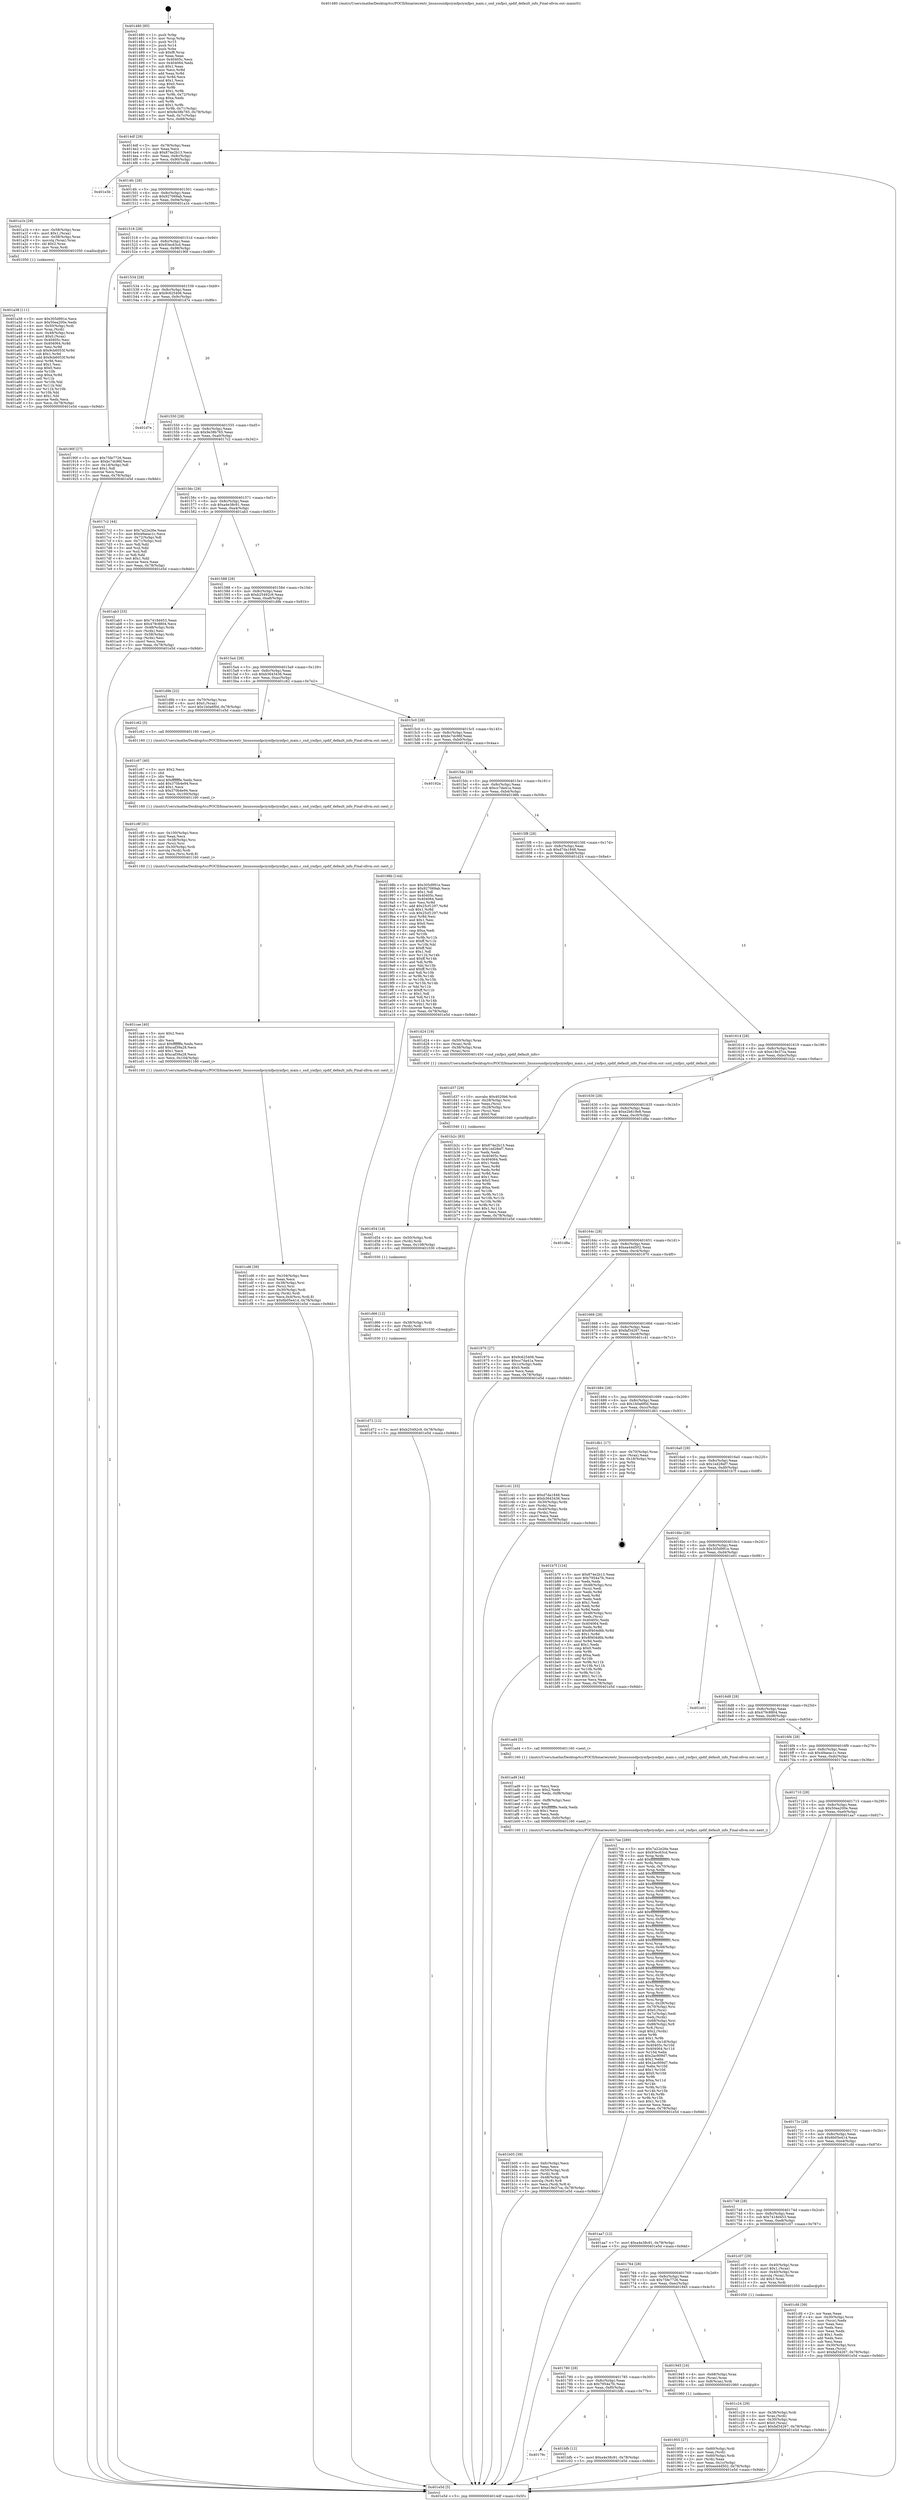 digraph "0x401480" {
  label = "0x401480 (/mnt/c/Users/mathe/Desktop/tcc/POCII/binaries/extr_linuxsoundpciymfpciymfpci_main.c_snd_ymfpci_spdif_default_info_Final-ollvm.out::main(0))"
  labelloc = "t"
  node[shape=record]

  Entry [label="",width=0.3,height=0.3,shape=circle,fillcolor=black,style=filled]
  "0x4014df" [label="{
     0x4014df [29]\l
     | [instrs]\l
     &nbsp;&nbsp;0x4014df \<+3\>: mov -0x78(%rbp),%eax\l
     &nbsp;&nbsp;0x4014e2 \<+2\>: mov %eax,%ecx\l
     &nbsp;&nbsp;0x4014e4 \<+6\>: sub $0x874e2b13,%ecx\l
     &nbsp;&nbsp;0x4014ea \<+6\>: mov %eax,-0x8c(%rbp)\l
     &nbsp;&nbsp;0x4014f0 \<+6\>: mov %ecx,-0x90(%rbp)\l
     &nbsp;&nbsp;0x4014f6 \<+6\>: je 0000000000401e3b \<main+0x9bb\>\l
  }"]
  "0x401e3b" [label="{
     0x401e3b\l
  }", style=dashed]
  "0x4014fc" [label="{
     0x4014fc [28]\l
     | [instrs]\l
     &nbsp;&nbsp;0x4014fc \<+5\>: jmp 0000000000401501 \<main+0x81\>\l
     &nbsp;&nbsp;0x401501 \<+6\>: mov -0x8c(%rbp),%eax\l
     &nbsp;&nbsp;0x401507 \<+5\>: sub $0x927069ab,%eax\l
     &nbsp;&nbsp;0x40150c \<+6\>: mov %eax,-0x94(%rbp)\l
     &nbsp;&nbsp;0x401512 \<+6\>: je 0000000000401a1b \<main+0x59b\>\l
  }"]
  Exit [label="",width=0.3,height=0.3,shape=circle,fillcolor=black,style=filled,peripheries=2]
  "0x401a1b" [label="{
     0x401a1b [29]\l
     | [instrs]\l
     &nbsp;&nbsp;0x401a1b \<+4\>: mov -0x58(%rbp),%rax\l
     &nbsp;&nbsp;0x401a1f \<+6\>: movl $0x1,(%rax)\l
     &nbsp;&nbsp;0x401a25 \<+4\>: mov -0x58(%rbp),%rax\l
     &nbsp;&nbsp;0x401a29 \<+3\>: movslq (%rax),%rax\l
     &nbsp;&nbsp;0x401a2c \<+4\>: shl $0x2,%rax\l
     &nbsp;&nbsp;0x401a30 \<+3\>: mov %rax,%rdi\l
     &nbsp;&nbsp;0x401a33 \<+5\>: call 0000000000401050 \<malloc@plt\>\l
     | [calls]\l
     &nbsp;&nbsp;0x401050 \{1\} (unknown)\l
  }"]
  "0x401518" [label="{
     0x401518 [28]\l
     | [instrs]\l
     &nbsp;&nbsp;0x401518 \<+5\>: jmp 000000000040151d \<main+0x9d\>\l
     &nbsp;&nbsp;0x40151d \<+6\>: mov -0x8c(%rbp),%eax\l
     &nbsp;&nbsp;0x401523 \<+5\>: sub $0x93ec63cd,%eax\l
     &nbsp;&nbsp;0x401528 \<+6\>: mov %eax,-0x98(%rbp)\l
     &nbsp;&nbsp;0x40152e \<+6\>: je 000000000040190f \<main+0x48f\>\l
  }"]
  "0x401d72" [label="{
     0x401d72 [12]\l
     | [instrs]\l
     &nbsp;&nbsp;0x401d72 \<+7\>: movl $0xb25492c9,-0x78(%rbp)\l
     &nbsp;&nbsp;0x401d79 \<+5\>: jmp 0000000000401e5d \<main+0x9dd\>\l
  }"]
  "0x40190f" [label="{
     0x40190f [27]\l
     | [instrs]\l
     &nbsp;&nbsp;0x40190f \<+5\>: mov $0x75fe7726,%eax\l
     &nbsp;&nbsp;0x401914 \<+5\>: mov $0xbc7dc96f,%ecx\l
     &nbsp;&nbsp;0x401919 \<+3\>: mov -0x1d(%rbp),%dl\l
     &nbsp;&nbsp;0x40191c \<+3\>: test $0x1,%dl\l
     &nbsp;&nbsp;0x40191f \<+3\>: cmovne %ecx,%eax\l
     &nbsp;&nbsp;0x401922 \<+3\>: mov %eax,-0x78(%rbp)\l
     &nbsp;&nbsp;0x401925 \<+5\>: jmp 0000000000401e5d \<main+0x9dd\>\l
  }"]
  "0x401534" [label="{
     0x401534 [28]\l
     | [instrs]\l
     &nbsp;&nbsp;0x401534 \<+5\>: jmp 0000000000401539 \<main+0xb9\>\l
     &nbsp;&nbsp;0x401539 \<+6\>: mov -0x8c(%rbp),%eax\l
     &nbsp;&nbsp;0x40153f \<+5\>: sub $0x9c625406,%eax\l
     &nbsp;&nbsp;0x401544 \<+6\>: mov %eax,-0x9c(%rbp)\l
     &nbsp;&nbsp;0x40154a \<+6\>: je 0000000000401d7e \<main+0x8fe\>\l
  }"]
  "0x401d66" [label="{
     0x401d66 [12]\l
     | [instrs]\l
     &nbsp;&nbsp;0x401d66 \<+4\>: mov -0x38(%rbp),%rdi\l
     &nbsp;&nbsp;0x401d6a \<+3\>: mov (%rdi),%rdi\l
     &nbsp;&nbsp;0x401d6d \<+5\>: call 0000000000401030 \<free@plt\>\l
     | [calls]\l
     &nbsp;&nbsp;0x401030 \{1\} (unknown)\l
  }"]
  "0x401d7e" [label="{
     0x401d7e\l
  }", style=dashed]
  "0x401550" [label="{
     0x401550 [28]\l
     | [instrs]\l
     &nbsp;&nbsp;0x401550 \<+5\>: jmp 0000000000401555 \<main+0xd5\>\l
     &nbsp;&nbsp;0x401555 \<+6\>: mov -0x8c(%rbp),%eax\l
     &nbsp;&nbsp;0x40155b \<+5\>: sub $0x9e38b765,%eax\l
     &nbsp;&nbsp;0x401560 \<+6\>: mov %eax,-0xa0(%rbp)\l
     &nbsp;&nbsp;0x401566 \<+6\>: je 00000000004017c2 \<main+0x342\>\l
  }"]
  "0x401d54" [label="{
     0x401d54 [18]\l
     | [instrs]\l
     &nbsp;&nbsp;0x401d54 \<+4\>: mov -0x50(%rbp),%rdi\l
     &nbsp;&nbsp;0x401d58 \<+3\>: mov (%rdi),%rdi\l
     &nbsp;&nbsp;0x401d5b \<+6\>: mov %eax,-0x108(%rbp)\l
     &nbsp;&nbsp;0x401d61 \<+5\>: call 0000000000401030 \<free@plt\>\l
     | [calls]\l
     &nbsp;&nbsp;0x401030 \{1\} (unknown)\l
  }"]
  "0x4017c2" [label="{
     0x4017c2 [44]\l
     | [instrs]\l
     &nbsp;&nbsp;0x4017c2 \<+5\>: mov $0x7a22e26e,%eax\l
     &nbsp;&nbsp;0x4017c7 \<+5\>: mov $0x49aeac1c,%ecx\l
     &nbsp;&nbsp;0x4017cc \<+3\>: mov -0x72(%rbp),%dl\l
     &nbsp;&nbsp;0x4017cf \<+4\>: mov -0x71(%rbp),%sil\l
     &nbsp;&nbsp;0x4017d3 \<+3\>: mov %dl,%dil\l
     &nbsp;&nbsp;0x4017d6 \<+3\>: and %sil,%dil\l
     &nbsp;&nbsp;0x4017d9 \<+3\>: xor %sil,%dl\l
     &nbsp;&nbsp;0x4017dc \<+3\>: or %dl,%dil\l
     &nbsp;&nbsp;0x4017df \<+4\>: test $0x1,%dil\l
     &nbsp;&nbsp;0x4017e3 \<+3\>: cmovne %ecx,%eax\l
     &nbsp;&nbsp;0x4017e6 \<+3\>: mov %eax,-0x78(%rbp)\l
     &nbsp;&nbsp;0x4017e9 \<+5\>: jmp 0000000000401e5d \<main+0x9dd\>\l
  }"]
  "0x40156c" [label="{
     0x40156c [28]\l
     | [instrs]\l
     &nbsp;&nbsp;0x40156c \<+5\>: jmp 0000000000401571 \<main+0xf1\>\l
     &nbsp;&nbsp;0x401571 \<+6\>: mov -0x8c(%rbp),%eax\l
     &nbsp;&nbsp;0x401577 \<+5\>: sub $0xa4e38c91,%eax\l
     &nbsp;&nbsp;0x40157c \<+6\>: mov %eax,-0xa4(%rbp)\l
     &nbsp;&nbsp;0x401582 \<+6\>: je 0000000000401ab3 \<main+0x633\>\l
  }"]
  "0x401e5d" [label="{
     0x401e5d [5]\l
     | [instrs]\l
     &nbsp;&nbsp;0x401e5d \<+5\>: jmp 00000000004014df \<main+0x5f\>\l
  }"]
  "0x401480" [label="{
     0x401480 [95]\l
     | [instrs]\l
     &nbsp;&nbsp;0x401480 \<+1\>: push %rbp\l
     &nbsp;&nbsp;0x401481 \<+3\>: mov %rsp,%rbp\l
     &nbsp;&nbsp;0x401484 \<+2\>: push %r15\l
     &nbsp;&nbsp;0x401486 \<+2\>: push %r14\l
     &nbsp;&nbsp;0x401488 \<+1\>: push %rbx\l
     &nbsp;&nbsp;0x401489 \<+7\>: sub $0xf8,%rsp\l
     &nbsp;&nbsp;0x401490 \<+2\>: xor %eax,%eax\l
     &nbsp;&nbsp;0x401492 \<+7\>: mov 0x40405c,%ecx\l
     &nbsp;&nbsp;0x401499 \<+7\>: mov 0x404064,%edx\l
     &nbsp;&nbsp;0x4014a0 \<+3\>: sub $0x1,%eax\l
     &nbsp;&nbsp;0x4014a3 \<+3\>: mov %ecx,%r8d\l
     &nbsp;&nbsp;0x4014a6 \<+3\>: add %eax,%r8d\l
     &nbsp;&nbsp;0x4014a9 \<+4\>: imul %r8d,%ecx\l
     &nbsp;&nbsp;0x4014ad \<+3\>: and $0x1,%ecx\l
     &nbsp;&nbsp;0x4014b0 \<+3\>: cmp $0x0,%ecx\l
     &nbsp;&nbsp;0x4014b3 \<+4\>: sete %r9b\l
     &nbsp;&nbsp;0x4014b7 \<+4\>: and $0x1,%r9b\l
     &nbsp;&nbsp;0x4014bb \<+4\>: mov %r9b,-0x72(%rbp)\l
     &nbsp;&nbsp;0x4014bf \<+3\>: cmp $0xa,%edx\l
     &nbsp;&nbsp;0x4014c2 \<+4\>: setl %r9b\l
     &nbsp;&nbsp;0x4014c6 \<+4\>: and $0x1,%r9b\l
     &nbsp;&nbsp;0x4014ca \<+4\>: mov %r9b,-0x71(%rbp)\l
     &nbsp;&nbsp;0x4014ce \<+7\>: movl $0x9e38b765,-0x78(%rbp)\l
     &nbsp;&nbsp;0x4014d5 \<+3\>: mov %edi,-0x7c(%rbp)\l
     &nbsp;&nbsp;0x4014d8 \<+7\>: mov %rsi,-0x88(%rbp)\l
  }"]
  "0x401d37" [label="{
     0x401d37 [29]\l
     | [instrs]\l
     &nbsp;&nbsp;0x401d37 \<+10\>: movabs $0x4020b6,%rdi\l
     &nbsp;&nbsp;0x401d41 \<+4\>: mov -0x28(%rbp),%rsi\l
     &nbsp;&nbsp;0x401d45 \<+2\>: mov %eax,(%rsi)\l
     &nbsp;&nbsp;0x401d47 \<+4\>: mov -0x28(%rbp),%rsi\l
     &nbsp;&nbsp;0x401d4b \<+2\>: mov (%rsi),%esi\l
     &nbsp;&nbsp;0x401d4d \<+2\>: mov $0x0,%al\l
     &nbsp;&nbsp;0x401d4f \<+5\>: call 0000000000401040 \<printf@plt\>\l
     | [calls]\l
     &nbsp;&nbsp;0x401040 \{1\} (unknown)\l
  }"]
  "0x401ab3" [label="{
     0x401ab3 [33]\l
     | [instrs]\l
     &nbsp;&nbsp;0x401ab3 \<+5\>: mov $0x7418d453,%eax\l
     &nbsp;&nbsp;0x401ab8 \<+5\>: mov $0x479c8804,%ecx\l
     &nbsp;&nbsp;0x401abd \<+4\>: mov -0x48(%rbp),%rdx\l
     &nbsp;&nbsp;0x401ac1 \<+2\>: mov (%rdx),%esi\l
     &nbsp;&nbsp;0x401ac3 \<+4\>: mov -0x58(%rbp),%rdx\l
     &nbsp;&nbsp;0x401ac7 \<+2\>: cmp (%rdx),%esi\l
     &nbsp;&nbsp;0x401ac9 \<+3\>: cmovl %ecx,%eax\l
     &nbsp;&nbsp;0x401acc \<+3\>: mov %eax,-0x78(%rbp)\l
     &nbsp;&nbsp;0x401acf \<+5\>: jmp 0000000000401e5d \<main+0x9dd\>\l
  }"]
  "0x401588" [label="{
     0x401588 [28]\l
     | [instrs]\l
     &nbsp;&nbsp;0x401588 \<+5\>: jmp 000000000040158d \<main+0x10d\>\l
     &nbsp;&nbsp;0x40158d \<+6\>: mov -0x8c(%rbp),%eax\l
     &nbsp;&nbsp;0x401593 \<+5\>: sub $0xb25492c9,%eax\l
     &nbsp;&nbsp;0x401598 \<+6\>: mov %eax,-0xa8(%rbp)\l
     &nbsp;&nbsp;0x40159e \<+6\>: je 0000000000401d9b \<main+0x91b\>\l
  }"]
  "0x401cd6" [label="{
     0x401cd6 [39]\l
     | [instrs]\l
     &nbsp;&nbsp;0x401cd6 \<+6\>: mov -0x104(%rbp),%ecx\l
     &nbsp;&nbsp;0x401cdc \<+3\>: imul %eax,%ecx\l
     &nbsp;&nbsp;0x401cdf \<+4\>: mov -0x38(%rbp),%rsi\l
     &nbsp;&nbsp;0x401ce3 \<+3\>: mov (%rsi),%rsi\l
     &nbsp;&nbsp;0x401ce6 \<+4\>: mov -0x30(%rbp),%rdi\l
     &nbsp;&nbsp;0x401cea \<+3\>: movslq (%rdi),%rdi\l
     &nbsp;&nbsp;0x401ced \<+4\>: mov %ecx,0x4(%rsi,%rdi,8)\l
     &nbsp;&nbsp;0x401cf1 \<+7\>: movl $0x6b05e414,-0x78(%rbp)\l
     &nbsp;&nbsp;0x401cf8 \<+5\>: jmp 0000000000401e5d \<main+0x9dd\>\l
  }"]
  "0x401d9b" [label="{
     0x401d9b [22]\l
     | [instrs]\l
     &nbsp;&nbsp;0x401d9b \<+4\>: mov -0x70(%rbp),%rax\l
     &nbsp;&nbsp;0x401d9f \<+6\>: movl $0x0,(%rax)\l
     &nbsp;&nbsp;0x401da5 \<+7\>: movl $0x1b0a6f0d,-0x78(%rbp)\l
     &nbsp;&nbsp;0x401dac \<+5\>: jmp 0000000000401e5d \<main+0x9dd\>\l
  }"]
  "0x4015a4" [label="{
     0x4015a4 [28]\l
     | [instrs]\l
     &nbsp;&nbsp;0x4015a4 \<+5\>: jmp 00000000004015a9 \<main+0x129\>\l
     &nbsp;&nbsp;0x4015a9 \<+6\>: mov -0x8c(%rbp),%eax\l
     &nbsp;&nbsp;0x4015af \<+5\>: sub $0xb3643436,%eax\l
     &nbsp;&nbsp;0x4015b4 \<+6\>: mov %eax,-0xac(%rbp)\l
     &nbsp;&nbsp;0x4015ba \<+6\>: je 0000000000401c62 \<main+0x7e2\>\l
  }"]
  "0x401cae" [label="{
     0x401cae [40]\l
     | [instrs]\l
     &nbsp;&nbsp;0x401cae \<+5\>: mov $0x2,%ecx\l
     &nbsp;&nbsp;0x401cb3 \<+1\>: cltd\l
     &nbsp;&nbsp;0x401cb4 \<+2\>: idiv %ecx\l
     &nbsp;&nbsp;0x401cb6 \<+6\>: imul $0xfffffffe,%edx,%ecx\l
     &nbsp;&nbsp;0x401cbc \<+6\>: add $0xcaf39a28,%ecx\l
     &nbsp;&nbsp;0x401cc2 \<+3\>: add $0x1,%ecx\l
     &nbsp;&nbsp;0x401cc5 \<+6\>: sub $0xcaf39a28,%ecx\l
     &nbsp;&nbsp;0x401ccb \<+6\>: mov %ecx,-0x104(%rbp)\l
     &nbsp;&nbsp;0x401cd1 \<+5\>: call 0000000000401160 \<next_i\>\l
     | [calls]\l
     &nbsp;&nbsp;0x401160 \{1\} (/mnt/c/Users/mathe/Desktop/tcc/POCII/binaries/extr_linuxsoundpciymfpciymfpci_main.c_snd_ymfpci_spdif_default_info_Final-ollvm.out::next_i)\l
  }"]
  "0x401c62" [label="{
     0x401c62 [5]\l
     | [instrs]\l
     &nbsp;&nbsp;0x401c62 \<+5\>: call 0000000000401160 \<next_i\>\l
     | [calls]\l
     &nbsp;&nbsp;0x401160 \{1\} (/mnt/c/Users/mathe/Desktop/tcc/POCII/binaries/extr_linuxsoundpciymfpciymfpci_main.c_snd_ymfpci_spdif_default_info_Final-ollvm.out::next_i)\l
  }"]
  "0x4015c0" [label="{
     0x4015c0 [28]\l
     | [instrs]\l
     &nbsp;&nbsp;0x4015c0 \<+5\>: jmp 00000000004015c5 \<main+0x145\>\l
     &nbsp;&nbsp;0x4015c5 \<+6\>: mov -0x8c(%rbp),%eax\l
     &nbsp;&nbsp;0x4015cb \<+5\>: sub $0xbc7dc96f,%eax\l
     &nbsp;&nbsp;0x4015d0 \<+6\>: mov %eax,-0xb0(%rbp)\l
     &nbsp;&nbsp;0x4015d6 \<+6\>: je 000000000040192a \<main+0x4aa\>\l
  }"]
  "0x401c8f" [label="{
     0x401c8f [31]\l
     | [instrs]\l
     &nbsp;&nbsp;0x401c8f \<+6\>: mov -0x100(%rbp),%ecx\l
     &nbsp;&nbsp;0x401c95 \<+3\>: imul %eax,%ecx\l
     &nbsp;&nbsp;0x401c98 \<+4\>: mov -0x38(%rbp),%rsi\l
     &nbsp;&nbsp;0x401c9c \<+3\>: mov (%rsi),%rsi\l
     &nbsp;&nbsp;0x401c9f \<+4\>: mov -0x30(%rbp),%rdi\l
     &nbsp;&nbsp;0x401ca3 \<+3\>: movslq (%rdi),%rdi\l
     &nbsp;&nbsp;0x401ca6 \<+3\>: mov %ecx,(%rsi,%rdi,8)\l
     &nbsp;&nbsp;0x401ca9 \<+5\>: call 0000000000401160 \<next_i\>\l
     | [calls]\l
     &nbsp;&nbsp;0x401160 \{1\} (/mnt/c/Users/mathe/Desktop/tcc/POCII/binaries/extr_linuxsoundpciymfpciymfpci_main.c_snd_ymfpci_spdif_default_info_Final-ollvm.out::next_i)\l
  }"]
  "0x40192a" [label="{
     0x40192a\l
  }", style=dashed]
  "0x4015dc" [label="{
     0x4015dc [28]\l
     | [instrs]\l
     &nbsp;&nbsp;0x4015dc \<+5\>: jmp 00000000004015e1 \<main+0x161\>\l
     &nbsp;&nbsp;0x4015e1 \<+6\>: mov -0x8c(%rbp),%eax\l
     &nbsp;&nbsp;0x4015e7 \<+5\>: sub $0xcc7da41a,%eax\l
     &nbsp;&nbsp;0x4015ec \<+6\>: mov %eax,-0xb4(%rbp)\l
     &nbsp;&nbsp;0x4015f2 \<+6\>: je 000000000040198b \<main+0x50b\>\l
  }"]
  "0x401c67" [label="{
     0x401c67 [40]\l
     | [instrs]\l
     &nbsp;&nbsp;0x401c67 \<+5\>: mov $0x2,%ecx\l
     &nbsp;&nbsp;0x401c6c \<+1\>: cltd\l
     &nbsp;&nbsp;0x401c6d \<+2\>: idiv %ecx\l
     &nbsp;&nbsp;0x401c6f \<+6\>: imul $0xfffffffe,%edx,%ecx\l
     &nbsp;&nbsp;0x401c75 \<+6\>: add $0x370b4e94,%ecx\l
     &nbsp;&nbsp;0x401c7b \<+3\>: add $0x1,%ecx\l
     &nbsp;&nbsp;0x401c7e \<+6\>: sub $0x370b4e94,%ecx\l
     &nbsp;&nbsp;0x401c84 \<+6\>: mov %ecx,-0x100(%rbp)\l
     &nbsp;&nbsp;0x401c8a \<+5\>: call 0000000000401160 \<next_i\>\l
     | [calls]\l
     &nbsp;&nbsp;0x401160 \{1\} (/mnt/c/Users/mathe/Desktop/tcc/POCII/binaries/extr_linuxsoundpciymfpciymfpci_main.c_snd_ymfpci_spdif_default_info_Final-ollvm.out::next_i)\l
  }"]
  "0x40198b" [label="{
     0x40198b [144]\l
     | [instrs]\l
     &nbsp;&nbsp;0x40198b \<+5\>: mov $0x305d991e,%eax\l
     &nbsp;&nbsp;0x401990 \<+5\>: mov $0x927069ab,%ecx\l
     &nbsp;&nbsp;0x401995 \<+2\>: mov $0x1,%dl\l
     &nbsp;&nbsp;0x401997 \<+7\>: mov 0x40405c,%esi\l
     &nbsp;&nbsp;0x40199e \<+7\>: mov 0x404064,%edi\l
     &nbsp;&nbsp;0x4019a5 \<+3\>: mov %esi,%r8d\l
     &nbsp;&nbsp;0x4019a8 \<+7\>: add $0x25cf1297,%r8d\l
     &nbsp;&nbsp;0x4019af \<+4\>: sub $0x1,%r8d\l
     &nbsp;&nbsp;0x4019b3 \<+7\>: sub $0x25cf1297,%r8d\l
     &nbsp;&nbsp;0x4019ba \<+4\>: imul %r8d,%esi\l
     &nbsp;&nbsp;0x4019be \<+3\>: and $0x1,%esi\l
     &nbsp;&nbsp;0x4019c1 \<+3\>: cmp $0x0,%esi\l
     &nbsp;&nbsp;0x4019c4 \<+4\>: sete %r9b\l
     &nbsp;&nbsp;0x4019c8 \<+3\>: cmp $0xa,%edi\l
     &nbsp;&nbsp;0x4019cb \<+4\>: setl %r10b\l
     &nbsp;&nbsp;0x4019cf \<+3\>: mov %r9b,%r11b\l
     &nbsp;&nbsp;0x4019d2 \<+4\>: xor $0xff,%r11b\l
     &nbsp;&nbsp;0x4019d6 \<+3\>: mov %r10b,%bl\l
     &nbsp;&nbsp;0x4019d9 \<+3\>: xor $0xff,%bl\l
     &nbsp;&nbsp;0x4019dc \<+3\>: xor $0x1,%dl\l
     &nbsp;&nbsp;0x4019df \<+3\>: mov %r11b,%r14b\l
     &nbsp;&nbsp;0x4019e2 \<+4\>: and $0xff,%r14b\l
     &nbsp;&nbsp;0x4019e6 \<+3\>: and %dl,%r9b\l
     &nbsp;&nbsp;0x4019e9 \<+3\>: mov %bl,%r15b\l
     &nbsp;&nbsp;0x4019ec \<+4\>: and $0xff,%r15b\l
     &nbsp;&nbsp;0x4019f0 \<+3\>: and %dl,%r10b\l
     &nbsp;&nbsp;0x4019f3 \<+3\>: or %r9b,%r14b\l
     &nbsp;&nbsp;0x4019f6 \<+3\>: or %r10b,%r15b\l
     &nbsp;&nbsp;0x4019f9 \<+3\>: xor %r15b,%r14b\l
     &nbsp;&nbsp;0x4019fc \<+3\>: or %bl,%r11b\l
     &nbsp;&nbsp;0x4019ff \<+4\>: xor $0xff,%r11b\l
     &nbsp;&nbsp;0x401a03 \<+3\>: or $0x1,%dl\l
     &nbsp;&nbsp;0x401a06 \<+3\>: and %dl,%r11b\l
     &nbsp;&nbsp;0x401a09 \<+3\>: or %r11b,%r14b\l
     &nbsp;&nbsp;0x401a0c \<+4\>: test $0x1,%r14b\l
     &nbsp;&nbsp;0x401a10 \<+3\>: cmovne %ecx,%eax\l
     &nbsp;&nbsp;0x401a13 \<+3\>: mov %eax,-0x78(%rbp)\l
     &nbsp;&nbsp;0x401a16 \<+5\>: jmp 0000000000401e5d \<main+0x9dd\>\l
  }"]
  "0x4015f8" [label="{
     0x4015f8 [28]\l
     | [instrs]\l
     &nbsp;&nbsp;0x4015f8 \<+5\>: jmp 00000000004015fd \<main+0x17d\>\l
     &nbsp;&nbsp;0x4015fd \<+6\>: mov -0x8c(%rbp),%eax\l
     &nbsp;&nbsp;0x401603 \<+5\>: sub $0xd7da1848,%eax\l
     &nbsp;&nbsp;0x401608 \<+6\>: mov %eax,-0xb8(%rbp)\l
     &nbsp;&nbsp;0x40160e \<+6\>: je 0000000000401d24 \<main+0x8a4\>\l
  }"]
  "0x401c24" [label="{
     0x401c24 [29]\l
     | [instrs]\l
     &nbsp;&nbsp;0x401c24 \<+4\>: mov -0x38(%rbp),%rdi\l
     &nbsp;&nbsp;0x401c28 \<+3\>: mov %rax,(%rdi)\l
     &nbsp;&nbsp;0x401c2b \<+4\>: mov -0x30(%rbp),%rax\l
     &nbsp;&nbsp;0x401c2f \<+6\>: movl $0x0,(%rax)\l
     &nbsp;&nbsp;0x401c35 \<+7\>: movl $0xfaf34267,-0x78(%rbp)\l
     &nbsp;&nbsp;0x401c3c \<+5\>: jmp 0000000000401e5d \<main+0x9dd\>\l
  }"]
  "0x401d24" [label="{
     0x401d24 [19]\l
     | [instrs]\l
     &nbsp;&nbsp;0x401d24 \<+4\>: mov -0x50(%rbp),%rax\l
     &nbsp;&nbsp;0x401d28 \<+3\>: mov (%rax),%rdi\l
     &nbsp;&nbsp;0x401d2b \<+4\>: mov -0x38(%rbp),%rax\l
     &nbsp;&nbsp;0x401d2f \<+3\>: mov (%rax),%rsi\l
     &nbsp;&nbsp;0x401d32 \<+5\>: call 0000000000401450 \<snd_ymfpci_spdif_default_info\>\l
     | [calls]\l
     &nbsp;&nbsp;0x401450 \{1\} (/mnt/c/Users/mathe/Desktop/tcc/POCII/binaries/extr_linuxsoundpciymfpciymfpci_main.c_snd_ymfpci_spdif_default_info_Final-ollvm.out::snd_ymfpci_spdif_default_info)\l
  }"]
  "0x401614" [label="{
     0x401614 [28]\l
     | [instrs]\l
     &nbsp;&nbsp;0x401614 \<+5\>: jmp 0000000000401619 \<main+0x199\>\l
     &nbsp;&nbsp;0x401619 \<+6\>: mov -0x8c(%rbp),%eax\l
     &nbsp;&nbsp;0x40161f \<+5\>: sub $0xe19e37ca,%eax\l
     &nbsp;&nbsp;0x401624 \<+6\>: mov %eax,-0xbc(%rbp)\l
     &nbsp;&nbsp;0x40162a \<+6\>: je 0000000000401b2c \<main+0x6ac\>\l
  }"]
  "0x40179c" [label="{
     0x40179c\l
  }", style=dashed]
  "0x401b2c" [label="{
     0x401b2c [83]\l
     | [instrs]\l
     &nbsp;&nbsp;0x401b2c \<+5\>: mov $0x874e2b13,%eax\l
     &nbsp;&nbsp;0x401b31 \<+5\>: mov $0x1ed28ef7,%ecx\l
     &nbsp;&nbsp;0x401b36 \<+2\>: xor %edx,%edx\l
     &nbsp;&nbsp;0x401b38 \<+7\>: mov 0x40405c,%esi\l
     &nbsp;&nbsp;0x401b3f \<+7\>: mov 0x404064,%edi\l
     &nbsp;&nbsp;0x401b46 \<+3\>: sub $0x1,%edx\l
     &nbsp;&nbsp;0x401b49 \<+3\>: mov %esi,%r8d\l
     &nbsp;&nbsp;0x401b4c \<+3\>: add %edx,%r8d\l
     &nbsp;&nbsp;0x401b4f \<+4\>: imul %r8d,%esi\l
     &nbsp;&nbsp;0x401b53 \<+3\>: and $0x1,%esi\l
     &nbsp;&nbsp;0x401b56 \<+3\>: cmp $0x0,%esi\l
     &nbsp;&nbsp;0x401b59 \<+4\>: sete %r9b\l
     &nbsp;&nbsp;0x401b5d \<+3\>: cmp $0xa,%edi\l
     &nbsp;&nbsp;0x401b60 \<+4\>: setl %r10b\l
     &nbsp;&nbsp;0x401b64 \<+3\>: mov %r9b,%r11b\l
     &nbsp;&nbsp;0x401b67 \<+3\>: and %r10b,%r11b\l
     &nbsp;&nbsp;0x401b6a \<+3\>: xor %r10b,%r9b\l
     &nbsp;&nbsp;0x401b6d \<+3\>: or %r9b,%r11b\l
     &nbsp;&nbsp;0x401b70 \<+4\>: test $0x1,%r11b\l
     &nbsp;&nbsp;0x401b74 \<+3\>: cmovne %ecx,%eax\l
     &nbsp;&nbsp;0x401b77 \<+3\>: mov %eax,-0x78(%rbp)\l
     &nbsp;&nbsp;0x401b7a \<+5\>: jmp 0000000000401e5d \<main+0x9dd\>\l
  }"]
  "0x401630" [label="{
     0x401630 [28]\l
     | [instrs]\l
     &nbsp;&nbsp;0x401630 \<+5\>: jmp 0000000000401635 \<main+0x1b5\>\l
     &nbsp;&nbsp;0x401635 \<+6\>: mov -0x8c(%rbp),%eax\l
     &nbsp;&nbsp;0x40163b \<+5\>: sub $0xe2b619e8,%eax\l
     &nbsp;&nbsp;0x401640 \<+6\>: mov %eax,-0xc0(%rbp)\l
     &nbsp;&nbsp;0x401646 \<+6\>: je 0000000000401d8a \<main+0x90a\>\l
  }"]
  "0x401bfb" [label="{
     0x401bfb [12]\l
     | [instrs]\l
     &nbsp;&nbsp;0x401bfb \<+7\>: movl $0xa4e38c91,-0x78(%rbp)\l
     &nbsp;&nbsp;0x401c02 \<+5\>: jmp 0000000000401e5d \<main+0x9dd\>\l
  }"]
  "0x401d8a" [label="{
     0x401d8a\l
  }", style=dashed]
  "0x40164c" [label="{
     0x40164c [28]\l
     | [instrs]\l
     &nbsp;&nbsp;0x40164c \<+5\>: jmp 0000000000401651 \<main+0x1d1\>\l
     &nbsp;&nbsp;0x401651 \<+6\>: mov -0x8c(%rbp),%eax\l
     &nbsp;&nbsp;0x401657 \<+5\>: sub $0xea44d502,%eax\l
     &nbsp;&nbsp;0x40165c \<+6\>: mov %eax,-0xc4(%rbp)\l
     &nbsp;&nbsp;0x401662 \<+6\>: je 0000000000401970 \<main+0x4f0\>\l
  }"]
  "0x401b05" [label="{
     0x401b05 [39]\l
     | [instrs]\l
     &nbsp;&nbsp;0x401b05 \<+6\>: mov -0xfc(%rbp),%ecx\l
     &nbsp;&nbsp;0x401b0b \<+3\>: imul %eax,%ecx\l
     &nbsp;&nbsp;0x401b0e \<+4\>: mov -0x50(%rbp),%rdi\l
     &nbsp;&nbsp;0x401b12 \<+3\>: mov (%rdi),%rdi\l
     &nbsp;&nbsp;0x401b15 \<+4\>: mov -0x48(%rbp),%r8\l
     &nbsp;&nbsp;0x401b19 \<+3\>: movslq (%r8),%r8\l
     &nbsp;&nbsp;0x401b1c \<+4\>: mov %ecx,(%rdi,%r8,4)\l
     &nbsp;&nbsp;0x401b20 \<+7\>: movl $0xe19e37ca,-0x78(%rbp)\l
     &nbsp;&nbsp;0x401b27 \<+5\>: jmp 0000000000401e5d \<main+0x9dd\>\l
  }"]
  "0x401970" [label="{
     0x401970 [27]\l
     | [instrs]\l
     &nbsp;&nbsp;0x401970 \<+5\>: mov $0x9c625406,%eax\l
     &nbsp;&nbsp;0x401975 \<+5\>: mov $0xcc7da41a,%ecx\l
     &nbsp;&nbsp;0x40197a \<+3\>: mov -0x1c(%rbp),%edx\l
     &nbsp;&nbsp;0x40197d \<+3\>: cmp $0x0,%edx\l
     &nbsp;&nbsp;0x401980 \<+3\>: cmove %ecx,%eax\l
     &nbsp;&nbsp;0x401983 \<+3\>: mov %eax,-0x78(%rbp)\l
     &nbsp;&nbsp;0x401986 \<+5\>: jmp 0000000000401e5d \<main+0x9dd\>\l
  }"]
  "0x401668" [label="{
     0x401668 [28]\l
     | [instrs]\l
     &nbsp;&nbsp;0x401668 \<+5\>: jmp 000000000040166d \<main+0x1ed\>\l
     &nbsp;&nbsp;0x40166d \<+6\>: mov -0x8c(%rbp),%eax\l
     &nbsp;&nbsp;0x401673 \<+5\>: sub $0xfaf34267,%eax\l
     &nbsp;&nbsp;0x401678 \<+6\>: mov %eax,-0xc8(%rbp)\l
     &nbsp;&nbsp;0x40167e \<+6\>: je 0000000000401c41 \<main+0x7c1\>\l
  }"]
  "0x401ad9" [label="{
     0x401ad9 [44]\l
     | [instrs]\l
     &nbsp;&nbsp;0x401ad9 \<+2\>: xor %ecx,%ecx\l
     &nbsp;&nbsp;0x401adb \<+5\>: mov $0x2,%edx\l
     &nbsp;&nbsp;0x401ae0 \<+6\>: mov %edx,-0xf8(%rbp)\l
     &nbsp;&nbsp;0x401ae6 \<+1\>: cltd\l
     &nbsp;&nbsp;0x401ae7 \<+6\>: mov -0xf8(%rbp),%esi\l
     &nbsp;&nbsp;0x401aed \<+2\>: idiv %esi\l
     &nbsp;&nbsp;0x401aef \<+6\>: imul $0xfffffffe,%edx,%edx\l
     &nbsp;&nbsp;0x401af5 \<+3\>: sub $0x1,%ecx\l
     &nbsp;&nbsp;0x401af8 \<+2\>: sub %ecx,%edx\l
     &nbsp;&nbsp;0x401afa \<+6\>: mov %edx,-0xfc(%rbp)\l
     &nbsp;&nbsp;0x401b00 \<+5\>: call 0000000000401160 \<next_i\>\l
     | [calls]\l
     &nbsp;&nbsp;0x401160 \{1\} (/mnt/c/Users/mathe/Desktop/tcc/POCII/binaries/extr_linuxsoundpciymfpciymfpci_main.c_snd_ymfpci_spdif_default_info_Final-ollvm.out::next_i)\l
  }"]
  "0x401c41" [label="{
     0x401c41 [33]\l
     | [instrs]\l
     &nbsp;&nbsp;0x401c41 \<+5\>: mov $0xd7da1848,%eax\l
     &nbsp;&nbsp;0x401c46 \<+5\>: mov $0xb3643436,%ecx\l
     &nbsp;&nbsp;0x401c4b \<+4\>: mov -0x30(%rbp),%rdx\l
     &nbsp;&nbsp;0x401c4f \<+2\>: mov (%rdx),%esi\l
     &nbsp;&nbsp;0x401c51 \<+4\>: mov -0x40(%rbp),%rdx\l
     &nbsp;&nbsp;0x401c55 \<+2\>: cmp (%rdx),%esi\l
     &nbsp;&nbsp;0x401c57 \<+3\>: cmovl %ecx,%eax\l
     &nbsp;&nbsp;0x401c5a \<+3\>: mov %eax,-0x78(%rbp)\l
     &nbsp;&nbsp;0x401c5d \<+5\>: jmp 0000000000401e5d \<main+0x9dd\>\l
  }"]
  "0x401684" [label="{
     0x401684 [28]\l
     | [instrs]\l
     &nbsp;&nbsp;0x401684 \<+5\>: jmp 0000000000401689 \<main+0x209\>\l
     &nbsp;&nbsp;0x401689 \<+6\>: mov -0x8c(%rbp),%eax\l
     &nbsp;&nbsp;0x40168f \<+5\>: sub $0x1b0a6f0d,%eax\l
     &nbsp;&nbsp;0x401694 \<+6\>: mov %eax,-0xcc(%rbp)\l
     &nbsp;&nbsp;0x40169a \<+6\>: je 0000000000401db1 \<main+0x931\>\l
  }"]
  "0x401a38" [label="{
     0x401a38 [111]\l
     | [instrs]\l
     &nbsp;&nbsp;0x401a38 \<+5\>: mov $0x305d991e,%ecx\l
     &nbsp;&nbsp;0x401a3d \<+5\>: mov $0x50ea200e,%edx\l
     &nbsp;&nbsp;0x401a42 \<+4\>: mov -0x50(%rbp),%rdi\l
     &nbsp;&nbsp;0x401a46 \<+3\>: mov %rax,(%rdi)\l
     &nbsp;&nbsp;0x401a49 \<+4\>: mov -0x48(%rbp),%rax\l
     &nbsp;&nbsp;0x401a4d \<+6\>: movl $0x0,(%rax)\l
     &nbsp;&nbsp;0x401a53 \<+7\>: mov 0x40405c,%esi\l
     &nbsp;&nbsp;0x401a5a \<+8\>: mov 0x404064,%r8d\l
     &nbsp;&nbsp;0x401a62 \<+3\>: mov %esi,%r9d\l
     &nbsp;&nbsp;0x401a65 \<+7\>: sub $0x9cb6053f,%r9d\l
     &nbsp;&nbsp;0x401a6c \<+4\>: sub $0x1,%r9d\l
     &nbsp;&nbsp;0x401a70 \<+7\>: add $0x9cb6053f,%r9d\l
     &nbsp;&nbsp;0x401a77 \<+4\>: imul %r9d,%esi\l
     &nbsp;&nbsp;0x401a7b \<+3\>: and $0x1,%esi\l
     &nbsp;&nbsp;0x401a7e \<+3\>: cmp $0x0,%esi\l
     &nbsp;&nbsp;0x401a81 \<+4\>: sete %r10b\l
     &nbsp;&nbsp;0x401a85 \<+4\>: cmp $0xa,%r8d\l
     &nbsp;&nbsp;0x401a89 \<+4\>: setl %r11b\l
     &nbsp;&nbsp;0x401a8d \<+3\>: mov %r10b,%bl\l
     &nbsp;&nbsp;0x401a90 \<+3\>: and %r11b,%bl\l
     &nbsp;&nbsp;0x401a93 \<+3\>: xor %r11b,%r10b\l
     &nbsp;&nbsp;0x401a96 \<+3\>: or %r10b,%bl\l
     &nbsp;&nbsp;0x401a99 \<+3\>: test $0x1,%bl\l
     &nbsp;&nbsp;0x401a9c \<+3\>: cmovne %edx,%ecx\l
     &nbsp;&nbsp;0x401a9f \<+3\>: mov %ecx,-0x78(%rbp)\l
     &nbsp;&nbsp;0x401aa2 \<+5\>: jmp 0000000000401e5d \<main+0x9dd\>\l
  }"]
  "0x401db1" [label="{
     0x401db1 [17]\l
     | [instrs]\l
     &nbsp;&nbsp;0x401db1 \<+4\>: mov -0x70(%rbp),%rax\l
     &nbsp;&nbsp;0x401db5 \<+2\>: mov (%rax),%eax\l
     &nbsp;&nbsp;0x401db7 \<+4\>: lea -0x18(%rbp),%rsp\l
     &nbsp;&nbsp;0x401dbb \<+1\>: pop %rbx\l
     &nbsp;&nbsp;0x401dbc \<+2\>: pop %r14\l
     &nbsp;&nbsp;0x401dbe \<+2\>: pop %r15\l
     &nbsp;&nbsp;0x401dc0 \<+1\>: pop %rbp\l
     &nbsp;&nbsp;0x401dc1 \<+1\>: ret\l
  }"]
  "0x4016a0" [label="{
     0x4016a0 [28]\l
     | [instrs]\l
     &nbsp;&nbsp;0x4016a0 \<+5\>: jmp 00000000004016a5 \<main+0x225\>\l
     &nbsp;&nbsp;0x4016a5 \<+6\>: mov -0x8c(%rbp),%eax\l
     &nbsp;&nbsp;0x4016ab \<+5\>: sub $0x1ed28ef7,%eax\l
     &nbsp;&nbsp;0x4016b0 \<+6\>: mov %eax,-0xd0(%rbp)\l
     &nbsp;&nbsp;0x4016b6 \<+6\>: je 0000000000401b7f \<main+0x6ff\>\l
  }"]
  "0x401955" [label="{
     0x401955 [27]\l
     | [instrs]\l
     &nbsp;&nbsp;0x401955 \<+4\>: mov -0x60(%rbp),%rdi\l
     &nbsp;&nbsp;0x401959 \<+2\>: mov %eax,(%rdi)\l
     &nbsp;&nbsp;0x40195b \<+4\>: mov -0x60(%rbp),%rdi\l
     &nbsp;&nbsp;0x40195f \<+2\>: mov (%rdi),%eax\l
     &nbsp;&nbsp;0x401961 \<+3\>: mov %eax,-0x1c(%rbp)\l
     &nbsp;&nbsp;0x401964 \<+7\>: movl $0xea44d502,-0x78(%rbp)\l
     &nbsp;&nbsp;0x40196b \<+5\>: jmp 0000000000401e5d \<main+0x9dd\>\l
  }"]
  "0x401b7f" [label="{
     0x401b7f [124]\l
     | [instrs]\l
     &nbsp;&nbsp;0x401b7f \<+5\>: mov $0x874e2b13,%eax\l
     &nbsp;&nbsp;0x401b84 \<+5\>: mov $0x7954a7fc,%ecx\l
     &nbsp;&nbsp;0x401b89 \<+2\>: xor %edx,%edx\l
     &nbsp;&nbsp;0x401b8b \<+4\>: mov -0x48(%rbp),%rsi\l
     &nbsp;&nbsp;0x401b8f \<+2\>: mov (%rsi),%edi\l
     &nbsp;&nbsp;0x401b91 \<+3\>: mov %edx,%r8d\l
     &nbsp;&nbsp;0x401b94 \<+3\>: sub %edi,%r8d\l
     &nbsp;&nbsp;0x401b97 \<+2\>: mov %edx,%edi\l
     &nbsp;&nbsp;0x401b99 \<+3\>: sub $0x1,%edi\l
     &nbsp;&nbsp;0x401b9c \<+3\>: add %edi,%r8d\l
     &nbsp;&nbsp;0x401b9f \<+3\>: sub %r8d,%edx\l
     &nbsp;&nbsp;0x401ba2 \<+4\>: mov -0x48(%rbp),%rsi\l
     &nbsp;&nbsp;0x401ba6 \<+2\>: mov %edx,(%rsi)\l
     &nbsp;&nbsp;0x401ba8 \<+7\>: mov 0x40405c,%edx\l
     &nbsp;&nbsp;0x401baf \<+7\>: mov 0x404064,%edi\l
     &nbsp;&nbsp;0x401bb6 \<+3\>: mov %edx,%r8d\l
     &nbsp;&nbsp;0x401bb9 \<+7\>: add $0x8f404d6b,%r8d\l
     &nbsp;&nbsp;0x401bc0 \<+4\>: sub $0x1,%r8d\l
     &nbsp;&nbsp;0x401bc4 \<+7\>: sub $0x8f404d6b,%r8d\l
     &nbsp;&nbsp;0x401bcb \<+4\>: imul %r8d,%edx\l
     &nbsp;&nbsp;0x401bcf \<+3\>: and $0x1,%edx\l
     &nbsp;&nbsp;0x401bd2 \<+3\>: cmp $0x0,%edx\l
     &nbsp;&nbsp;0x401bd5 \<+4\>: sete %r9b\l
     &nbsp;&nbsp;0x401bd9 \<+3\>: cmp $0xa,%edi\l
     &nbsp;&nbsp;0x401bdc \<+4\>: setl %r10b\l
     &nbsp;&nbsp;0x401be0 \<+3\>: mov %r9b,%r11b\l
     &nbsp;&nbsp;0x401be3 \<+3\>: and %r10b,%r11b\l
     &nbsp;&nbsp;0x401be6 \<+3\>: xor %r10b,%r9b\l
     &nbsp;&nbsp;0x401be9 \<+3\>: or %r9b,%r11b\l
     &nbsp;&nbsp;0x401bec \<+4\>: test $0x1,%r11b\l
     &nbsp;&nbsp;0x401bf0 \<+3\>: cmovne %ecx,%eax\l
     &nbsp;&nbsp;0x401bf3 \<+3\>: mov %eax,-0x78(%rbp)\l
     &nbsp;&nbsp;0x401bf6 \<+5\>: jmp 0000000000401e5d \<main+0x9dd\>\l
  }"]
  "0x4016bc" [label="{
     0x4016bc [28]\l
     | [instrs]\l
     &nbsp;&nbsp;0x4016bc \<+5\>: jmp 00000000004016c1 \<main+0x241\>\l
     &nbsp;&nbsp;0x4016c1 \<+6\>: mov -0x8c(%rbp),%eax\l
     &nbsp;&nbsp;0x4016c7 \<+5\>: sub $0x305d991e,%eax\l
     &nbsp;&nbsp;0x4016cc \<+6\>: mov %eax,-0xd4(%rbp)\l
     &nbsp;&nbsp;0x4016d2 \<+6\>: je 0000000000401e01 \<main+0x981\>\l
  }"]
  "0x401780" [label="{
     0x401780 [28]\l
     | [instrs]\l
     &nbsp;&nbsp;0x401780 \<+5\>: jmp 0000000000401785 \<main+0x305\>\l
     &nbsp;&nbsp;0x401785 \<+6\>: mov -0x8c(%rbp),%eax\l
     &nbsp;&nbsp;0x40178b \<+5\>: sub $0x7954a7fc,%eax\l
     &nbsp;&nbsp;0x401790 \<+6\>: mov %eax,-0xf0(%rbp)\l
     &nbsp;&nbsp;0x401796 \<+6\>: je 0000000000401bfb \<main+0x77b\>\l
  }"]
  "0x401e01" [label="{
     0x401e01\l
  }", style=dashed]
  "0x4016d8" [label="{
     0x4016d8 [28]\l
     | [instrs]\l
     &nbsp;&nbsp;0x4016d8 \<+5\>: jmp 00000000004016dd \<main+0x25d\>\l
     &nbsp;&nbsp;0x4016dd \<+6\>: mov -0x8c(%rbp),%eax\l
     &nbsp;&nbsp;0x4016e3 \<+5\>: sub $0x479c8804,%eax\l
     &nbsp;&nbsp;0x4016e8 \<+6\>: mov %eax,-0xd8(%rbp)\l
     &nbsp;&nbsp;0x4016ee \<+6\>: je 0000000000401ad4 \<main+0x654\>\l
  }"]
  "0x401945" [label="{
     0x401945 [16]\l
     | [instrs]\l
     &nbsp;&nbsp;0x401945 \<+4\>: mov -0x68(%rbp),%rax\l
     &nbsp;&nbsp;0x401949 \<+3\>: mov (%rax),%rax\l
     &nbsp;&nbsp;0x40194c \<+4\>: mov 0x8(%rax),%rdi\l
     &nbsp;&nbsp;0x401950 \<+5\>: call 0000000000401060 \<atoi@plt\>\l
     | [calls]\l
     &nbsp;&nbsp;0x401060 \{1\} (unknown)\l
  }"]
  "0x401ad4" [label="{
     0x401ad4 [5]\l
     | [instrs]\l
     &nbsp;&nbsp;0x401ad4 \<+5\>: call 0000000000401160 \<next_i\>\l
     | [calls]\l
     &nbsp;&nbsp;0x401160 \{1\} (/mnt/c/Users/mathe/Desktop/tcc/POCII/binaries/extr_linuxsoundpciymfpciymfpci_main.c_snd_ymfpci_spdif_default_info_Final-ollvm.out::next_i)\l
  }"]
  "0x4016f4" [label="{
     0x4016f4 [28]\l
     | [instrs]\l
     &nbsp;&nbsp;0x4016f4 \<+5\>: jmp 00000000004016f9 \<main+0x279\>\l
     &nbsp;&nbsp;0x4016f9 \<+6\>: mov -0x8c(%rbp),%eax\l
     &nbsp;&nbsp;0x4016ff \<+5\>: sub $0x49aeac1c,%eax\l
     &nbsp;&nbsp;0x401704 \<+6\>: mov %eax,-0xdc(%rbp)\l
     &nbsp;&nbsp;0x40170a \<+6\>: je 00000000004017ee \<main+0x36e\>\l
  }"]
  "0x401764" [label="{
     0x401764 [28]\l
     | [instrs]\l
     &nbsp;&nbsp;0x401764 \<+5\>: jmp 0000000000401769 \<main+0x2e9\>\l
     &nbsp;&nbsp;0x401769 \<+6\>: mov -0x8c(%rbp),%eax\l
     &nbsp;&nbsp;0x40176f \<+5\>: sub $0x75fe7726,%eax\l
     &nbsp;&nbsp;0x401774 \<+6\>: mov %eax,-0xec(%rbp)\l
     &nbsp;&nbsp;0x40177a \<+6\>: je 0000000000401945 \<main+0x4c5\>\l
  }"]
  "0x4017ee" [label="{
     0x4017ee [289]\l
     | [instrs]\l
     &nbsp;&nbsp;0x4017ee \<+5\>: mov $0x7a22e26e,%eax\l
     &nbsp;&nbsp;0x4017f3 \<+5\>: mov $0x93ec63cd,%ecx\l
     &nbsp;&nbsp;0x4017f8 \<+3\>: mov %rsp,%rdx\l
     &nbsp;&nbsp;0x4017fb \<+4\>: add $0xfffffffffffffff0,%rdx\l
     &nbsp;&nbsp;0x4017ff \<+3\>: mov %rdx,%rsp\l
     &nbsp;&nbsp;0x401802 \<+4\>: mov %rdx,-0x70(%rbp)\l
     &nbsp;&nbsp;0x401806 \<+3\>: mov %rsp,%rdx\l
     &nbsp;&nbsp;0x401809 \<+4\>: add $0xfffffffffffffff0,%rdx\l
     &nbsp;&nbsp;0x40180d \<+3\>: mov %rdx,%rsp\l
     &nbsp;&nbsp;0x401810 \<+3\>: mov %rsp,%rsi\l
     &nbsp;&nbsp;0x401813 \<+4\>: add $0xfffffffffffffff0,%rsi\l
     &nbsp;&nbsp;0x401817 \<+3\>: mov %rsi,%rsp\l
     &nbsp;&nbsp;0x40181a \<+4\>: mov %rsi,-0x68(%rbp)\l
     &nbsp;&nbsp;0x40181e \<+3\>: mov %rsp,%rsi\l
     &nbsp;&nbsp;0x401821 \<+4\>: add $0xfffffffffffffff0,%rsi\l
     &nbsp;&nbsp;0x401825 \<+3\>: mov %rsi,%rsp\l
     &nbsp;&nbsp;0x401828 \<+4\>: mov %rsi,-0x60(%rbp)\l
     &nbsp;&nbsp;0x40182c \<+3\>: mov %rsp,%rsi\l
     &nbsp;&nbsp;0x40182f \<+4\>: add $0xfffffffffffffff0,%rsi\l
     &nbsp;&nbsp;0x401833 \<+3\>: mov %rsi,%rsp\l
     &nbsp;&nbsp;0x401836 \<+4\>: mov %rsi,-0x58(%rbp)\l
     &nbsp;&nbsp;0x40183a \<+3\>: mov %rsp,%rsi\l
     &nbsp;&nbsp;0x40183d \<+4\>: add $0xfffffffffffffff0,%rsi\l
     &nbsp;&nbsp;0x401841 \<+3\>: mov %rsi,%rsp\l
     &nbsp;&nbsp;0x401844 \<+4\>: mov %rsi,-0x50(%rbp)\l
     &nbsp;&nbsp;0x401848 \<+3\>: mov %rsp,%rsi\l
     &nbsp;&nbsp;0x40184b \<+4\>: add $0xfffffffffffffff0,%rsi\l
     &nbsp;&nbsp;0x40184f \<+3\>: mov %rsi,%rsp\l
     &nbsp;&nbsp;0x401852 \<+4\>: mov %rsi,-0x48(%rbp)\l
     &nbsp;&nbsp;0x401856 \<+3\>: mov %rsp,%rsi\l
     &nbsp;&nbsp;0x401859 \<+4\>: add $0xfffffffffffffff0,%rsi\l
     &nbsp;&nbsp;0x40185d \<+3\>: mov %rsi,%rsp\l
     &nbsp;&nbsp;0x401860 \<+4\>: mov %rsi,-0x40(%rbp)\l
     &nbsp;&nbsp;0x401864 \<+3\>: mov %rsp,%rsi\l
     &nbsp;&nbsp;0x401867 \<+4\>: add $0xfffffffffffffff0,%rsi\l
     &nbsp;&nbsp;0x40186b \<+3\>: mov %rsi,%rsp\l
     &nbsp;&nbsp;0x40186e \<+4\>: mov %rsi,-0x38(%rbp)\l
     &nbsp;&nbsp;0x401872 \<+3\>: mov %rsp,%rsi\l
     &nbsp;&nbsp;0x401875 \<+4\>: add $0xfffffffffffffff0,%rsi\l
     &nbsp;&nbsp;0x401879 \<+3\>: mov %rsi,%rsp\l
     &nbsp;&nbsp;0x40187c \<+4\>: mov %rsi,-0x30(%rbp)\l
     &nbsp;&nbsp;0x401880 \<+3\>: mov %rsp,%rsi\l
     &nbsp;&nbsp;0x401883 \<+4\>: add $0xfffffffffffffff0,%rsi\l
     &nbsp;&nbsp;0x401887 \<+3\>: mov %rsi,%rsp\l
     &nbsp;&nbsp;0x40188a \<+4\>: mov %rsi,-0x28(%rbp)\l
     &nbsp;&nbsp;0x40188e \<+4\>: mov -0x70(%rbp),%rsi\l
     &nbsp;&nbsp;0x401892 \<+6\>: movl $0x0,(%rsi)\l
     &nbsp;&nbsp;0x401898 \<+3\>: mov -0x7c(%rbp),%edi\l
     &nbsp;&nbsp;0x40189b \<+2\>: mov %edi,(%rdx)\l
     &nbsp;&nbsp;0x40189d \<+4\>: mov -0x68(%rbp),%rsi\l
     &nbsp;&nbsp;0x4018a1 \<+7\>: mov -0x88(%rbp),%r8\l
     &nbsp;&nbsp;0x4018a8 \<+3\>: mov %r8,(%rsi)\l
     &nbsp;&nbsp;0x4018ab \<+3\>: cmpl $0x2,(%rdx)\l
     &nbsp;&nbsp;0x4018ae \<+4\>: setne %r9b\l
     &nbsp;&nbsp;0x4018b2 \<+4\>: and $0x1,%r9b\l
     &nbsp;&nbsp;0x4018b6 \<+4\>: mov %r9b,-0x1d(%rbp)\l
     &nbsp;&nbsp;0x4018ba \<+8\>: mov 0x40405c,%r10d\l
     &nbsp;&nbsp;0x4018c2 \<+8\>: mov 0x404064,%r11d\l
     &nbsp;&nbsp;0x4018ca \<+3\>: mov %r10d,%ebx\l
     &nbsp;&nbsp;0x4018cd \<+6\>: sub $0x2ac909d7,%ebx\l
     &nbsp;&nbsp;0x4018d3 \<+3\>: sub $0x1,%ebx\l
     &nbsp;&nbsp;0x4018d6 \<+6\>: add $0x2ac909d7,%ebx\l
     &nbsp;&nbsp;0x4018dc \<+4\>: imul %ebx,%r10d\l
     &nbsp;&nbsp;0x4018e0 \<+4\>: and $0x1,%r10d\l
     &nbsp;&nbsp;0x4018e4 \<+4\>: cmp $0x0,%r10d\l
     &nbsp;&nbsp;0x4018e8 \<+4\>: sete %r9b\l
     &nbsp;&nbsp;0x4018ec \<+4\>: cmp $0xa,%r11d\l
     &nbsp;&nbsp;0x4018f0 \<+4\>: setl %r14b\l
     &nbsp;&nbsp;0x4018f4 \<+3\>: mov %r9b,%r15b\l
     &nbsp;&nbsp;0x4018f7 \<+3\>: and %r14b,%r15b\l
     &nbsp;&nbsp;0x4018fa \<+3\>: xor %r14b,%r9b\l
     &nbsp;&nbsp;0x4018fd \<+3\>: or %r9b,%r15b\l
     &nbsp;&nbsp;0x401900 \<+4\>: test $0x1,%r15b\l
     &nbsp;&nbsp;0x401904 \<+3\>: cmovne %ecx,%eax\l
     &nbsp;&nbsp;0x401907 \<+3\>: mov %eax,-0x78(%rbp)\l
     &nbsp;&nbsp;0x40190a \<+5\>: jmp 0000000000401e5d \<main+0x9dd\>\l
  }"]
  "0x401710" [label="{
     0x401710 [28]\l
     | [instrs]\l
     &nbsp;&nbsp;0x401710 \<+5\>: jmp 0000000000401715 \<main+0x295\>\l
     &nbsp;&nbsp;0x401715 \<+6\>: mov -0x8c(%rbp),%eax\l
     &nbsp;&nbsp;0x40171b \<+5\>: sub $0x50ea200e,%eax\l
     &nbsp;&nbsp;0x401720 \<+6\>: mov %eax,-0xe0(%rbp)\l
     &nbsp;&nbsp;0x401726 \<+6\>: je 0000000000401aa7 \<main+0x627\>\l
  }"]
  "0x401c07" [label="{
     0x401c07 [29]\l
     | [instrs]\l
     &nbsp;&nbsp;0x401c07 \<+4\>: mov -0x40(%rbp),%rax\l
     &nbsp;&nbsp;0x401c0b \<+6\>: movl $0x1,(%rax)\l
     &nbsp;&nbsp;0x401c11 \<+4\>: mov -0x40(%rbp),%rax\l
     &nbsp;&nbsp;0x401c15 \<+3\>: movslq (%rax),%rax\l
     &nbsp;&nbsp;0x401c18 \<+4\>: shl $0x3,%rax\l
     &nbsp;&nbsp;0x401c1c \<+3\>: mov %rax,%rdi\l
     &nbsp;&nbsp;0x401c1f \<+5\>: call 0000000000401050 \<malloc@plt\>\l
     | [calls]\l
     &nbsp;&nbsp;0x401050 \{1\} (unknown)\l
  }"]
  "0x401748" [label="{
     0x401748 [28]\l
     | [instrs]\l
     &nbsp;&nbsp;0x401748 \<+5\>: jmp 000000000040174d \<main+0x2cd\>\l
     &nbsp;&nbsp;0x40174d \<+6\>: mov -0x8c(%rbp),%eax\l
     &nbsp;&nbsp;0x401753 \<+5\>: sub $0x7418d453,%eax\l
     &nbsp;&nbsp;0x401758 \<+6\>: mov %eax,-0xe8(%rbp)\l
     &nbsp;&nbsp;0x40175e \<+6\>: je 0000000000401c07 \<main+0x787\>\l
  }"]
  "0x401aa7" [label="{
     0x401aa7 [12]\l
     | [instrs]\l
     &nbsp;&nbsp;0x401aa7 \<+7\>: movl $0xa4e38c91,-0x78(%rbp)\l
     &nbsp;&nbsp;0x401aae \<+5\>: jmp 0000000000401e5d \<main+0x9dd\>\l
  }"]
  "0x40172c" [label="{
     0x40172c [28]\l
     | [instrs]\l
     &nbsp;&nbsp;0x40172c \<+5\>: jmp 0000000000401731 \<main+0x2b1\>\l
     &nbsp;&nbsp;0x401731 \<+6\>: mov -0x8c(%rbp),%eax\l
     &nbsp;&nbsp;0x401737 \<+5\>: sub $0x6b05e414,%eax\l
     &nbsp;&nbsp;0x40173c \<+6\>: mov %eax,-0xe4(%rbp)\l
     &nbsp;&nbsp;0x401742 \<+6\>: je 0000000000401cfd \<main+0x87d\>\l
  }"]
  "0x401cfd" [label="{
     0x401cfd [39]\l
     | [instrs]\l
     &nbsp;&nbsp;0x401cfd \<+2\>: xor %eax,%eax\l
     &nbsp;&nbsp;0x401cff \<+4\>: mov -0x30(%rbp),%rcx\l
     &nbsp;&nbsp;0x401d03 \<+2\>: mov (%rcx),%edx\l
     &nbsp;&nbsp;0x401d05 \<+2\>: mov %eax,%esi\l
     &nbsp;&nbsp;0x401d07 \<+2\>: sub %edx,%esi\l
     &nbsp;&nbsp;0x401d09 \<+2\>: mov %eax,%edx\l
     &nbsp;&nbsp;0x401d0b \<+3\>: sub $0x1,%edx\l
     &nbsp;&nbsp;0x401d0e \<+2\>: add %edx,%esi\l
     &nbsp;&nbsp;0x401d10 \<+2\>: sub %esi,%eax\l
     &nbsp;&nbsp;0x401d12 \<+4\>: mov -0x30(%rbp),%rcx\l
     &nbsp;&nbsp;0x401d16 \<+2\>: mov %eax,(%rcx)\l
     &nbsp;&nbsp;0x401d18 \<+7\>: movl $0xfaf34267,-0x78(%rbp)\l
     &nbsp;&nbsp;0x401d1f \<+5\>: jmp 0000000000401e5d \<main+0x9dd\>\l
  }"]
  Entry -> "0x401480" [label=" 1"]
  "0x4014df" -> "0x401e3b" [label=" 0"]
  "0x4014df" -> "0x4014fc" [label=" 22"]
  "0x401db1" -> Exit [label=" 1"]
  "0x4014fc" -> "0x401a1b" [label=" 1"]
  "0x4014fc" -> "0x401518" [label=" 21"]
  "0x401d9b" -> "0x401e5d" [label=" 1"]
  "0x401518" -> "0x40190f" [label=" 1"]
  "0x401518" -> "0x401534" [label=" 20"]
  "0x401d72" -> "0x401e5d" [label=" 1"]
  "0x401534" -> "0x401d7e" [label=" 0"]
  "0x401534" -> "0x401550" [label=" 20"]
  "0x401d66" -> "0x401d72" [label=" 1"]
  "0x401550" -> "0x4017c2" [label=" 1"]
  "0x401550" -> "0x40156c" [label=" 19"]
  "0x4017c2" -> "0x401e5d" [label=" 1"]
  "0x401480" -> "0x4014df" [label=" 1"]
  "0x401e5d" -> "0x4014df" [label=" 21"]
  "0x401d54" -> "0x401d66" [label=" 1"]
  "0x40156c" -> "0x401ab3" [label=" 2"]
  "0x40156c" -> "0x401588" [label=" 17"]
  "0x401d37" -> "0x401d54" [label=" 1"]
  "0x401588" -> "0x401d9b" [label=" 1"]
  "0x401588" -> "0x4015a4" [label=" 16"]
  "0x401d24" -> "0x401d37" [label=" 1"]
  "0x4015a4" -> "0x401c62" [label=" 1"]
  "0x4015a4" -> "0x4015c0" [label=" 15"]
  "0x401cfd" -> "0x401e5d" [label=" 1"]
  "0x4015c0" -> "0x40192a" [label=" 0"]
  "0x4015c0" -> "0x4015dc" [label=" 15"]
  "0x401cd6" -> "0x401e5d" [label=" 1"]
  "0x4015dc" -> "0x40198b" [label=" 1"]
  "0x4015dc" -> "0x4015f8" [label=" 14"]
  "0x401cae" -> "0x401cd6" [label=" 1"]
  "0x4015f8" -> "0x401d24" [label=" 1"]
  "0x4015f8" -> "0x401614" [label=" 13"]
  "0x401c8f" -> "0x401cae" [label=" 1"]
  "0x401614" -> "0x401b2c" [label=" 1"]
  "0x401614" -> "0x401630" [label=" 12"]
  "0x401c67" -> "0x401c8f" [label=" 1"]
  "0x401630" -> "0x401d8a" [label=" 0"]
  "0x401630" -> "0x40164c" [label=" 12"]
  "0x401c62" -> "0x401c67" [label=" 1"]
  "0x40164c" -> "0x401970" [label=" 1"]
  "0x40164c" -> "0x401668" [label=" 11"]
  "0x401c24" -> "0x401e5d" [label=" 1"]
  "0x401668" -> "0x401c41" [label=" 2"]
  "0x401668" -> "0x401684" [label=" 9"]
  "0x401c07" -> "0x401c24" [label=" 1"]
  "0x401684" -> "0x401db1" [label=" 1"]
  "0x401684" -> "0x4016a0" [label=" 8"]
  "0x401bfb" -> "0x401e5d" [label=" 1"]
  "0x4016a0" -> "0x401b7f" [label=" 1"]
  "0x4016a0" -> "0x4016bc" [label=" 7"]
  "0x401780" -> "0x40179c" [label=" 0"]
  "0x4016bc" -> "0x401e01" [label=" 0"]
  "0x4016bc" -> "0x4016d8" [label=" 7"]
  "0x401780" -> "0x401bfb" [label=" 1"]
  "0x4016d8" -> "0x401ad4" [label=" 1"]
  "0x4016d8" -> "0x4016f4" [label=" 6"]
  "0x401c41" -> "0x401e5d" [label=" 2"]
  "0x4016f4" -> "0x4017ee" [label=" 1"]
  "0x4016f4" -> "0x401710" [label=" 5"]
  "0x401b2c" -> "0x401e5d" [label=" 1"]
  "0x4017ee" -> "0x401e5d" [label=" 1"]
  "0x40190f" -> "0x401e5d" [label=" 1"]
  "0x401b05" -> "0x401e5d" [label=" 1"]
  "0x401710" -> "0x401aa7" [label=" 1"]
  "0x401710" -> "0x40172c" [label=" 4"]
  "0x401ad4" -> "0x401ad9" [label=" 1"]
  "0x40172c" -> "0x401cfd" [label=" 1"]
  "0x40172c" -> "0x401748" [label=" 3"]
  "0x401ad9" -> "0x401b05" [label=" 1"]
  "0x401748" -> "0x401c07" [label=" 1"]
  "0x401748" -> "0x401764" [label=" 2"]
  "0x401b7f" -> "0x401e5d" [label=" 1"]
  "0x401764" -> "0x401945" [label=" 1"]
  "0x401764" -> "0x401780" [label=" 1"]
  "0x401945" -> "0x401955" [label=" 1"]
  "0x401955" -> "0x401e5d" [label=" 1"]
  "0x401970" -> "0x401e5d" [label=" 1"]
  "0x40198b" -> "0x401e5d" [label=" 1"]
  "0x401a1b" -> "0x401a38" [label=" 1"]
  "0x401a38" -> "0x401e5d" [label=" 1"]
  "0x401aa7" -> "0x401e5d" [label=" 1"]
  "0x401ab3" -> "0x401e5d" [label=" 2"]
}
